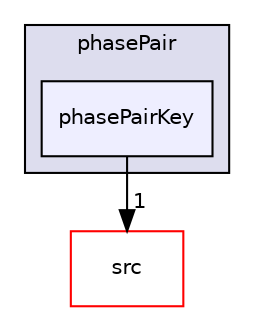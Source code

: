 digraph "applications/solvers/multiphase/reactingEulerFoam/phaseSystems/phasePair/phasePairKey" {
  bgcolor=transparent;
  compound=true
  node [ fontsize="10", fontname="Helvetica"];
  edge [ labelfontsize="10", labelfontname="Helvetica"];
  subgraph clusterdir_2781534e19f5b63a808c75cc7e673a65 {
    graph [ bgcolor="#ddddee", pencolor="black", label="phasePair" fontname="Helvetica", fontsize="10", URL="dir_2781534e19f5b63a808c75cc7e673a65.html"]
  dir_de580f63384b1343eab5c33af378ae50 [shape=box, label="phasePairKey", style="filled", fillcolor="#eeeeff", pencolor="black", URL="dir_de580f63384b1343eab5c33af378ae50.html"];
  }
  dir_68267d1309a1af8e8297ef4c3efbcdba [shape=box label="src" color="red" URL="dir_68267d1309a1af8e8297ef4c3efbcdba.html"];
  dir_de580f63384b1343eab5c33af378ae50->dir_68267d1309a1af8e8297ef4c3efbcdba [headlabel="1", labeldistance=1.5 headhref="dir_000359_000736.html"];
}
